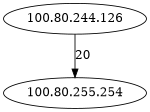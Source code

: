 digraph G {
    dpi="1000";
    size="1,1";
    "100.80.244.126" -> "100.80.255.254" [ label="20" ];
}